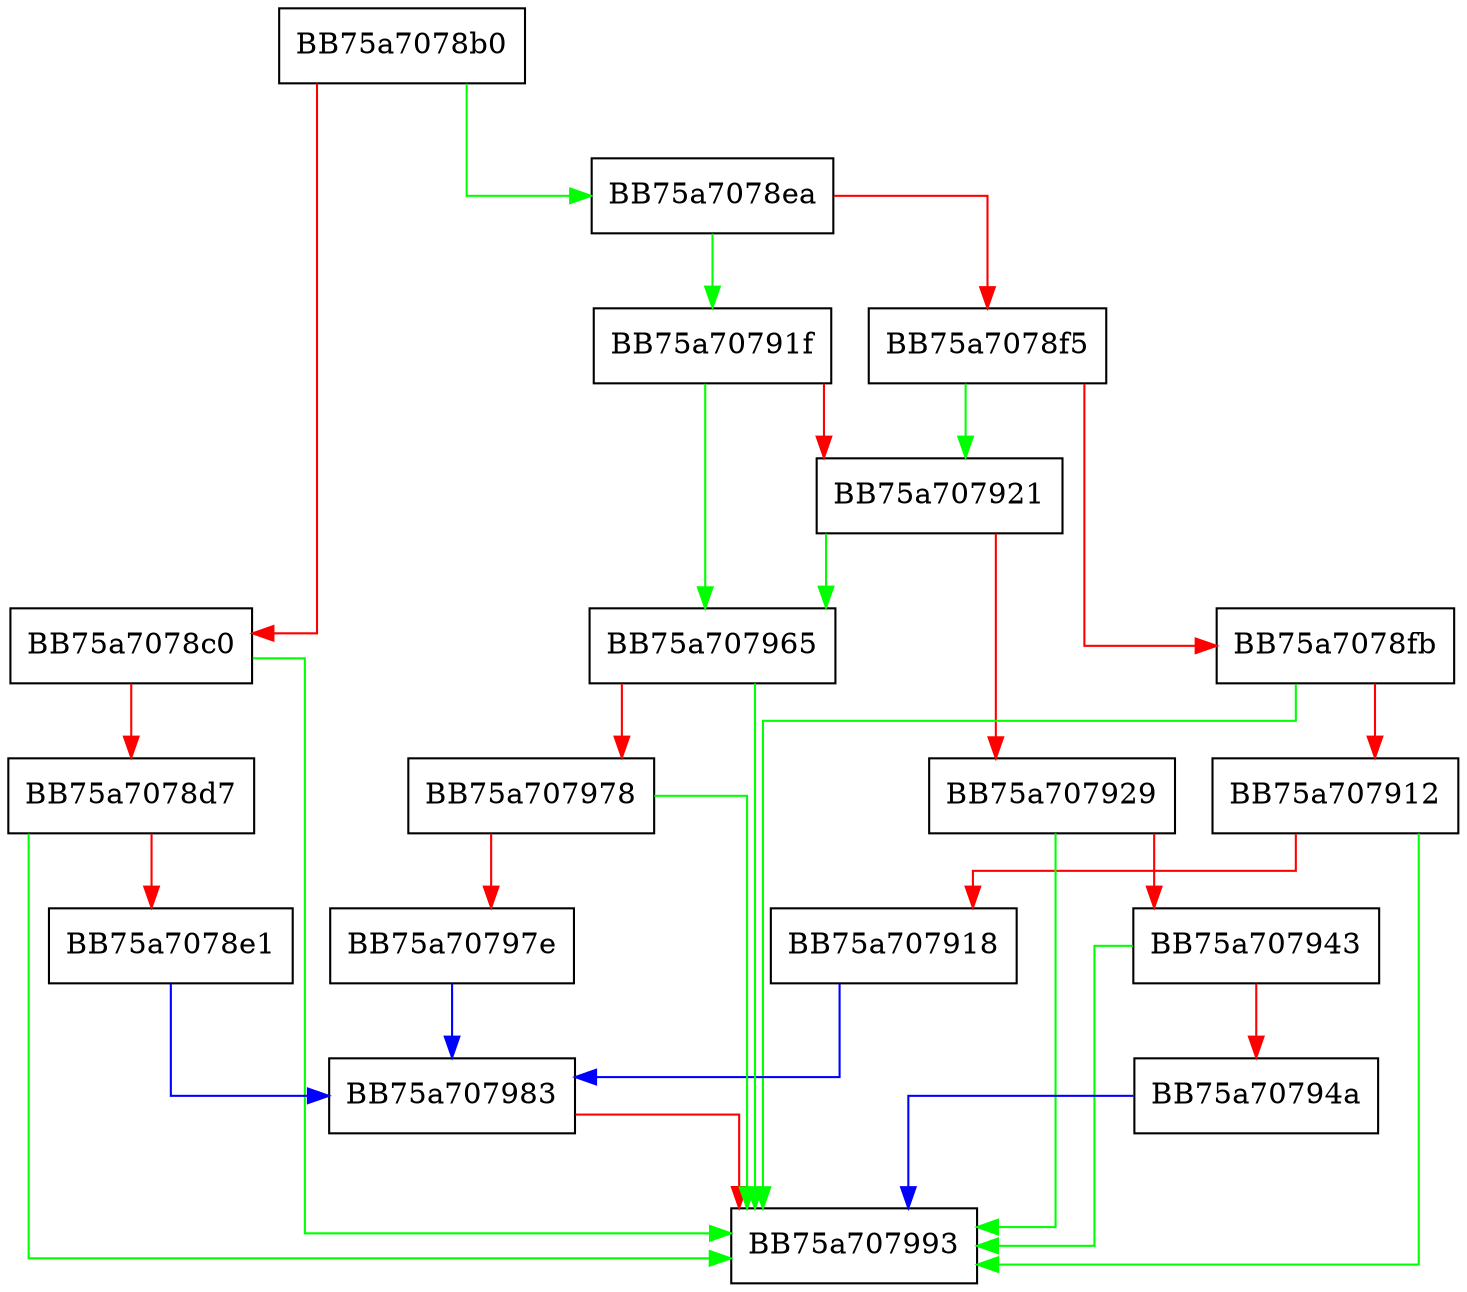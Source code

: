 digraph MOACRevocationsConfigEnd {
  node [shape="box"];
  graph [splines=ortho];
  BB75a7078b0 -> BB75a7078ea [color="green"];
  BB75a7078b0 -> BB75a7078c0 [color="red"];
  BB75a7078c0 -> BB75a707993 [color="green"];
  BB75a7078c0 -> BB75a7078d7 [color="red"];
  BB75a7078d7 -> BB75a707993 [color="green"];
  BB75a7078d7 -> BB75a7078e1 [color="red"];
  BB75a7078e1 -> BB75a707983 [color="blue"];
  BB75a7078ea -> BB75a70791f [color="green"];
  BB75a7078ea -> BB75a7078f5 [color="red"];
  BB75a7078f5 -> BB75a707921 [color="green"];
  BB75a7078f5 -> BB75a7078fb [color="red"];
  BB75a7078fb -> BB75a707993 [color="green"];
  BB75a7078fb -> BB75a707912 [color="red"];
  BB75a707912 -> BB75a707993 [color="green"];
  BB75a707912 -> BB75a707918 [color="red"];
  BB75a707918 -> BB75a707983 [color="blue"];
  BB75a70791f -> BB75a707965 [color="green"];
  BB75a70791f -> BB75a707921 [color="red"];
  BB75a707921 -> BB75a707965 [color="green"];
  BB75a707921 -> BB75a707929 [color="red"];
  BB75a707929 -> BB75a707993 [color="green"];
  BB75a707929 -> BB75a707943 [color="red"];
  BB75a707943 -> BB75a707993 [color="green"];
  BB75a707943 -> BB75a70794a [color="red"];
  BB75a70794a -> BB75a707993 [color="blue"];
  BB75a707965 -> BB75a707993 [color="green"];
  BB75a707965 -> BB75a707978 [color="red"];
  BB75a707978 -> BB75a707993 [color="green"];
  BB75a707978 -> BB75a70797e [color="red"];
  BB75a70797e -> BB75a707983 [color="blue"];
  BB75a707983 -> BB75a707993 [color="red"];
}